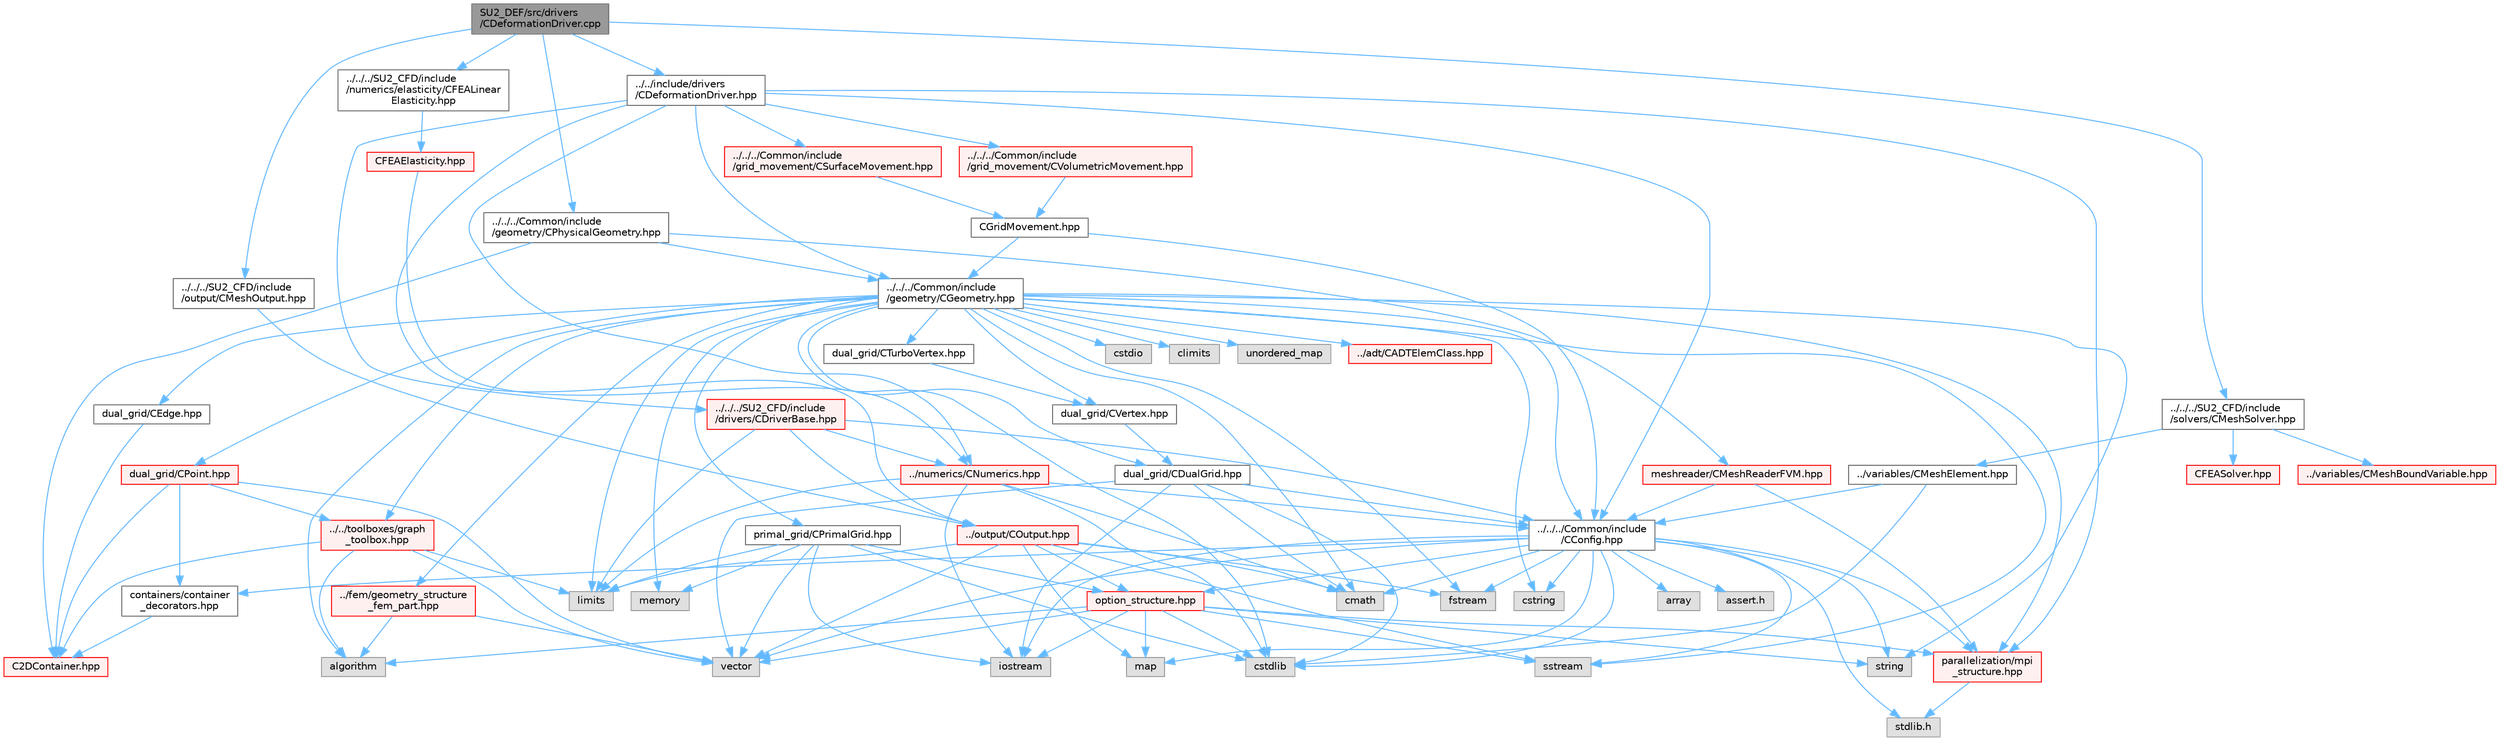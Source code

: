 digraph "SU2_DEF/src/drivers/CDeformationDriver.cpp"
{
 // LATEX_PDF_SIZE
  bgcolor="transparent";
  edge [fontname=Helvetica,fontsize=10,labelfontname=Helvetica,labelfontsize=10];
  node [fontname=Helvetica,fontsize=10,shape=box,height=0.2,width=0.4];
  Node1 [id="Node000001",label="SU2_DEF/src/drivers\l/CDeformationDriver.cpp",height=0.2,width=0.4,color="gray40", fillcolor="grey60", style="filled", fontcolor="black",tooltip="Main subroutines for driving the mesh deformation."];
  Node1 -> Node2 [id="edge1_Node000001_Node000002",color="steelblue1",style="solid",tooltip=" "];
  Node2 [id="Node000002",label="../../include/drivers\l/CDeformationDriver.hpp",height=0.2,width=0.4,color="grey40", fillcolor="white", style="filled",URL="$CDeformationDriver_8hpp.html",tooltip="Headers of the main subroutines for driving the mesh deformation."];
  Node2 -> Node3 [id="edge2_Node000002_Node000003",color="steelblue1",style="solid",tooltip=" "];
  Node3 [id="Node000003",label="../../../Common/include\l/CConfig.hpp",height=0.2,width=0.4,color="grey40", fillcolor="white", style="filled",URL="$CConfig_8hpp.html",tooltip="All the information about the definition of the physical problem. The subroutines and functions are i..."];
  Node3 -> Node4 [id="edge3_Node000003_Node000004",color="steelblue1",style="solid",tooltip=" "];
  Node4 [id="Node000004",label="parallelization/mpi\l_structure.hpp",height=0.2,width=0.4,color="red", fillcolor="#FFF0F0", style="filled",URL="$mpi__structure_8hpp.html",tooltip="Headers of the mpi interface for generalized datatypes. The subroutines and functions are in the mpi_..."];
  Node4 -> Node5 [id="edge4_Node000004_Node000005",color="steelblue1",style="solid",tooltip=" "];
  Node5 [id="Node000005",label="stdlib.h",height=0.2,width=0.4,color="grey60", fillcolor="#E0E0E0", style="filled",tooltip=" "];
  Node3 -> Node7 [id="edge5_Node000003_Node000007",color="steelblue1",style="solid",tooltip=" "];
  Node7 [id="Node000007",label="iostream",height=0.2,width=0.4,color="grey60", fillcolor="#E0E0E0", style="filled",tooltip=" "];
  Node3 -> Node17 [id="edge6_Node000003_Node000017",color="steelblue1",style="solid",tooltip=" "];
  Node17 [id="Node000017",label="cstdlib",height=0.2,width=0.4,color="grey60", fillcolor="#E0E0E0", style="filled",tooltip=" "];
  Node3 -> Node18 [id="edge7_Node000003_Node000018",color="steelblue1",style="solid",tooltip=" "];
  Node18 [id="Node000018",label="fstream",height=0.2,width=0.4,color="grey60", fillcolor="#E0E0E0", style="filled",tooltip=" "];
  Node3 -> Node19 [id="edge8_Node000003_Node000019",color="steelblue1",style="solid",tooltip=" "];
  Node19 [id="Node000019",label="sstream",height=0.2,width=0.4,color="grey60", fillcolor="#E0E0E0", style="filled",tooltip=" "];
  Node3 -> Node20 [id="edge9_Node000003_Node000020",color="steelblue1",style="solid",tooltip=" "];
  Node20 [id="Node000020",label="string",height=0.2,width=0.4,color="grey60", fillcolor="#E0E0E0", style="filled",tooltip=" "];
  Node3 -> Node21 [id="edge10_Node000003_Node000021",color="steelblue1",style="solid",tooltip=" "];
  Node21 [id="Node000021",label="cstring",height=0.2,width=0.4,color="grey60", fillcolor="#E0E0E0", style="filled",tooltip=" "];
  Node3 -> Node22 [id="edge11_Node000003_Node000022",color="steelblue1",style="solid",tooltip=" "];
  Node22 [id="Node000022",label="vector",height=0.2,width=0.4,color="grey60", fillcolor="#E0E0E0", style="filled",tooltip=" "];
  Node3 -> Node23 [id="edge12_Node000003_Node000023",color="steelblue1",style="solid",tooltip=" "];
  Node23 [id="Node000023",label="array",height=0.2,width=0.4,color="grey60", fillcolor="#E0E0E0", style="filled",tooltip=" "];
  Node3 -> Node5 [id="edge13_Node000003_Node000005",color="steelblue1",style="solid",tooltip=" "];
  Node3 -> Node24 [id="edge14_Node000003_Node000024",color="steelblue1",style="solid",tooltip=" "];
  Node24 [id="Node000024",label="cmath",height=0.2,width=0.4,color="grey60", fillcolor="#E0E0E0", style="filled",tooltip=" "];
  Node3 -> Node25 [id="edge15_Node000003_Node000025",color="steelblue1",style="solid",tooltip=" "];
  Node25 [id="Node000025",label="map",height=0.2,width=0.4,color="grey60", fillcolor="#E0E0E0", style="filled",tooltip=" "];
  Node3 -> Node26 [id="edge16_Node000003_Node000026",color="steelblue1",style="solid",tooltip=" "];
  Node26 [id="Node000026",label="assert.h",height=0.2,width=0.4,color="grey60", fillcolor="#E0E0E0", style="filled",tooltip=" "];
  Node3 -> Node27 [id="edge17_Node000003_Node000027",color="steelblue1",style="solid",tooltip=" "];
  Node27 [id="Node000027",label="option_structure.hpp",height=0.2,width=0.4,color="red", fillcolor="#FFF0F0", style="filled",URL="$option__structure_8hpp.html",tooltip="Defines classes for referencing options for easy input in CConfig."];
  Node27 -> Node4 [id="edge18_Node000027_Node000004",color="steelblue1",style="solid",tooltip=" "];
  Node27 -> Node7 [id="edge19_Node000027_Node000007",color="steelblue1",style="solid",tooltip=" "];
  Node27 -> Node19 [id="edge20_Node000027_Node000019",color="steelblue1",style="solid",tooltip=" "];
  Node27 -> Node20 [id="edge21_Node000027_Node000020",color="steelblue1",style="solid",tooltip=" "];
  Node27 -> Node22 [id="edge22_Node000027_Node000022",color="steelblue1",style="solid",tooltip=" "];
  Node27 -> Node25 [id="edge23_Node000027_Node000025",color="steelblue1",style="solid",tooltip=" "];
  Node27 -> Node17 [id="edge24_Node000027_Node000017",color="steelblue1",style="solid",tooltip=" "];
  Node27 -> Node28 [id="edge25_Node000027_Node000028",color="steelblue1",style="solid",tooltip=" "];
  Node28 [id="Node000028",label="algorithm",height=0.2,width=0.4,color="grey60", fillcolor="#E0E0E0", style="filled",tooltip=" "];
  Node3 -> Node30 [id="edge26_Node000003_Node000030",color="steelblue1",style="solid",tooltip=" "];
  Node30 [id="Node000030",label="containers/container\l_decorators.hpp",height=0.2,width=0.4,color="grey40", fillcolor="white", style="filled",URL="$container__decorators_8hpp.html",tooltip="Collection of small classes that decorate C2DContainer to augment its functionality,..."];
  Node30 -> Node31 [id="edge27_Node000030_Node000031",color="steelblue1",style="solid",tooltip=" "];
  Node31 [id="Node000031",label="C2DContainer.hpp",height=0.2,width=0.4,color="red", fillcolor="#FFF0F0", style="filled",URL="$C2DContainer_8hpp.html",tooltip="A templated vector/matrix object."];
  Node2 -> Node40 [id="edge28_Node000002_Node000040",color="steelblue1",style="solid",tooltip=" "];
  Node40 [id="Node000040",label="../../../Common/include\l/geometry/CGeometry.hpp",height=0.2,width=0.4,color="grey40", fillcolor="white", style="filled",URL="$CGeometry_8hpp.html",tooltip="Headers of the main subroutines for creating the geometrical structure. The subroutines and functions..."];
  Node40 -> Node41 [id="edge29_Node000040_Node000041",color="steelblue1",style="solid",tooltip=" "];
  Node41 [id="Node000041",label="limits",height=0.2,width=0.4,color="grey60", fillcolor="#E0E0E0", style="filled",tooltip=" "];
  Node40 -> Node4 [id="edge30_Node000040_Node000004",color="steelblue1",style="solid",tooltip=" "];
  Node40 -> Node20 [id="edge31_Node000040_Node000020",color="steelblue1",style="solid",tooltip=" "];
  Node40 -> Node18 [id="edge32_Node000040_Node000018",color="steelblue1",style="solid",tooltip=" "];
  Node40 -> Node19 [id="edge33_Node000040_Node000019",color="steelblue1",style="solid",tooltip=" "];
  Node40 -> Node24 [id="edge34_Node000040_Node000024",color="steelblue1",style="solid",tooltip=" "];
  Node40 -> Node28 [id="edge35_Node000040_Node000028",color="steelblue1",style="solid",tooltip=" "];
  Node40 -> Node21 [id="edge36_Node000040_Node000021",color="steelblue1",style="solid",tooltip=" "];
  Node40 -> Node9 [id="edge37_Node000040_Node000009",color="steelblue1",style="solid",tooltip=" "];
  Node9 [id="Node000009",label="cstdio",height=0.2,width=0.4,color="grey60", fillcolor="#E0E0E0", style="filled",tooltip=" "];
  Node40 -> Node17 [id="edge38_Node000040_Node000017",color="steelblue1",style="solid",tooltip=" "];
  Node40 -> Node42 [id="edge39_Node000040_Node000042",color="steelblue1",style="solid",tooltip=" "];
  Node42 [id="Node000042",label="climits",height=0.2,width=0.4,color="grey60", fillcolor="#E0E0E0", style="filled",tooltip=" "];
  Node40 -> Node43 [id="edge40_Node000040_Node000043",color="steelblue1",style="solid",tooltip=" "];
  Node43 [id="Node000043",label="memory",height=0.2,width=0.4,color="grey60", fillcolor="#E0E0E0", style="filled",tooltip=" "];
  Node40 -> Node44 [id="edge41_Node000040_Node000044",color="steelblue1",style="solid",tooltip=" "];
  Node44 [id="Node000044",label="unordered_map",height=0.2,width=0.4,color="grey60", fillcolor="#E0E0E0", style="filled",tooltip=" "];
  Node40 -> Node45 [id="edge42_Node000040_Node000045",color="steelblue1",style="solid",tooltip=" "];
  Node45 [id="Node000045",label="primal_grid/CPrimalGrid.hpp",height=0.2,width=0.4,color="grey40", fillcolor="white", style="filled",URL="$CPrimalGrid_8hpp.html",tooltip="Headers of the main subroutines for storing the primal grid structure. The subroutines and functions ..."];
  Node45 -> Node7 [id="edge43_Node000045_Node000007",color="steelblue1",style="solid",tooltip=" "];
  Node45 -> Node22 [id="edge44_Node000045_Node000022",color="steelblue1",style="solid",tooltip=" "];
  Node45 -> Node41 [id="edge45_Node000045_Node000041",color="steelblue1",style="solid",tooltip=" "];
  Node45 -> Node17 [id="edge46_Node000045_Node000017",color="steelblue1",style="solid",tooltip=" "];
  Node45 -> Node43 [id="edge47_Node000045_Node000043",color="steelblue1",style="solid",tooltip=" "];
  Node45 -> Node27 [id="edge48_Node000045_Node000027",color="steelblue1",style="solid",tooltip=" "];
  Node40 -> Node46 [id="edge49_Node000040_Node000046",color="steelblue1",style="solid",tooltip=" "];
  Node46 [id="Node000046",label="dual_grid/CDualGrid.hpp",height=0.2,width=0.4,color="grey40", fillcolor="white", style="filled",URL="$CDualGrid_8hpp.html",tooltip="Headers of the main subroutines for doing the complete dual grid structure. The subroutines and funct..."];
  Node46 -> Node24 [id="edge50_Node000046_Node000024",color="steelblue1",style="solid",tooltip=" "];
  Node46 -> Node7 [id="edge51_Node000046_Node000007",color="steelblue1",style="solid",tooltip=" "];
  Node46 -> Node17 [id="edge52_Node000046_Node000017",color="steelblue1",style="solid",tooltip=" "];
  Node46 -> Node22 [id="edge53_Node000046_Node000022",color="steelblue1",style="solid",tooltip=" "];
  Node46 -> Node3 [id="edge54_Node000046_Node000003",color="steelblue1",style="solid",tooltip=" "];
  Node40 -> Node47 [id="edge55_Node000040_Node000047",color="steelblue1",style="solid",tooltip=" "];
  Node47 [id="Node000047",label="dual_grid/CPoint.hpp",height=0.2,width=0.4,color="red", fillcolor="#FFF0F0", style="filled",URL="$CPoint_8hpp.html",tooltip="Declaration of the point class that stores geometric and adjacency information for dual control volum..."];
  Node47 -> Node31 [id="edge56_Node000047_Node000031",color="steelblue1",style="solid",tooltip=" "];
  Node47 -> Node30 [id="edge57_Node000047_Node000030",color="steelblue1",style="solid",tooltip=" "];
  Node47 -> Node48 [id="edge58_Node000047_Node000048",color="steelblue1",style="solid",tooltip=" "];
  Node48 [id="Node000048",label="../../toolboxes/graph\l_toolbox.hpp",height=0.2,width=0.4,color="red", fillcolor="#FFF0F0", style="filled",URL="$graph__toolbox_8hpp.html",tooltip="Functions and classes to build/represent sparse graphs or sparse patterns."];
  Node48 -> Node31 [id="edge59_Node000048_Node000031",color="steelblue1",style="solid",tooltip=" "];
  Node48 -> Node22 [id="edge60_Node000048_Node000022",color="steelblue1",style="solid",tooltip=" "];
  Node48 -> Node41 [id="edge61_Node000048_Node000041",color="steelblue1",style="solid",tooltip=" "];
  Node48 -> Node28 [id="edge62_Node000048_Node000028",color="steelblue1",style="solid",tooltip=" "];
  Node47 -> Node22 [id="edge63_Node000047_Node000022",color="steelblue1",style="solid",tooltip=" "];
  Node40 -> Node52 [id="edge64_Node000040_Node000052",color="steelblue1",style="solid",tooltip=" "];
  Node52 [id="Node000052",label="dual_grid/CEdge.hpp",height=0.2,width=0.4,color="grey40", fillcolor="white", style="filled",URL="$CEdge_8hpp.html",tooltip="Declaration of the edge class CEdge.cpp file."];
  Node52 -> Node31 [id="edge65_Node000052_Node000031",color="steelblue1",style="solid",tooltip=" "];
  Node40 -> Node53 [id="edge66_Node000040_Node000053",color="steelblue1",style="solid",tooltip=" "];
  Node53 [id="Node000053",label="dual_grid/CVertex.hpp",height=0.2,width=0.4,color="grey40", fillcolor="white", style="filled",URL="$CVertex_8hpp.html",tooltip="Headers of the main subroutines for doing the complete dual grid structure. The subroutines and funct..."];
  Node53 -> Node46 [id="edge67_Node000053_Node000046",color="steelblue1",style="solid",tooltip=" "];
  Node40 -> Node54 [id="edge68_Node000040_Node000054",color="steelblue1",style="solid",tooltip=" "];
  Node54 [id="Node000054",label="dual_grid/CTurboVertex.hpp",height=0.2,width=0.4,color="grey40", fillcolor="white", style="filled",URL="$CTurboVertex_8hpp.html",tooltip="Headers of the main subroutines for doing the complete dual grid structure. The subroutines and funct..."];
  Node54 -> Node53 [id="edge69_Node000054_Node000053",color="steelblue1",style="solid",tooltip=" "];
  Node40 -> Node3 [id="edge70_Node000040_Node000003",color="steelblue1",style="solid",tooltip=" "];
  Node40 -> Node55 [id="edge71_Node000040_Node000055",color="steelblue1",style="solid",tooltip=" "];
  Node55 [id="Node000055",label="../fem/geometry_structure\l_fem_part.hpp",height=0.2,width=0.4,color="red", fillcolor="#FFF0F0", style="filled",URL="$geometry__structure__fem__part_8hpp.html",tooltip="Helper classes for the Fluid FEM solver."];
  Node55 -> Node22 [id="edge72_Node000055_Node000022",color="steelblue1",style="solid",tooltip=" "];
  Node55 -> Node28 [id="edge73_Node000055_Node000028",color="steelblue1",style="solid",tooltip=" "];
  Node40 -> Node48 [id="edge74_Node000040_Node000048",color="steelblue1",style="solid",tooltip=" "];
  Node40 -> Node56 [id="edge75_Node000040_Node000056",color="steelblue1",style="solid",tooltip=" "];
  Node56 [id="Node000056",label="../adt/CADTElemClass.hpp",height=0.2,width=0.4,color="red", fillcolor="#FFF0F0", style="filled",URL="$CADTElemClass_8hpp.html",tooltip="Class for storing an ADT of (linear) elements in an arbitrary number of dimensions."];
  Node2 -> Node60 [id="edge76_Node000002_Node000060",color="steelblue1",style="solid",tooltip=" "];
  Node60 [id="Node000060",label="../../../Common/include\l/grid_movement/CSurfaceMovement.hpp",height=0.2,width=0.4,color="red", fillcolor="#FFF0F0", style="filled",URL="$CSurfaceMovement_8hpp.html",tooltip="Headers of the CSurfaceMovement class."];
  Node60 -> Node61 [id="edge77_Node000060_Node000061",color="steelblue1",style="solid",tooltip=" "];
  Node61 [id="Node000061",label="CGridMovement.hpp",height=0.2,width=0.4,color="grey40", fillcolor="white", style="filled",URL="$CGridMovement_8hpp.html",tooltip="Headers of the CGridMovement class."];
  Node61 -> Node40 [id="edge78_Node000061_Node000040",color="steelblue1",style="solid",tooltip=" "];
  Node61 -> Node3 [id="edge79_Node000061_Node000003",color="steelblue1",style="solid",tooltip=" "];
  Node2 -> Node64 [id="edge80_Node000002_Node000064",color="steelblue1",style="solid",tooltip=" "];
  Node64 [id="Node000064",label="../../../Common/include\l/grid_movement/CVolumetricMovement.hpp",height=0.2,width=0.4,color="red", fillcolor="#FFF0F0", style="filled",URL="$CVolumetricMovement_8hpp.html",tooltip="Headers of the CVolumetricMovement class."];
  Node64 -> Node61 [id="edge81_Node000064_Node000061",color="steelblue1",style="solid",tooltip=" "];
  Node2 -> Node4 [id="edge82_Node000002_Node000004",color="steelblue1",style="solid",tooltip=" "];
  Node2 -> Node71 [id="edge83_Node000002_Node000071",color="steelblue1",style="solid",tooltip=" "];
  Node71 [id="Node000071",label="../../../SU2_CFD/include\l/drivers/CDriverBase.hpp",height=0.2,width=0.4,color="red", fillcolor="#FFF0F0", style="filled",URL="$CDriverBase_8hpp.html",tooltip="Base class for all drivers."];
  Node71 -> Node41 [id="edge84_Node000071_Node000041",color="steelblue1",style="solid",tooltip=" "];
  Node71 -> Node3 [id="edge85_Node000071_Node000003",color="steelblue1",style="solid",tooltip=" "];
  Node71 -> Node73 [id="edge86_Node000071_Node000073",color="steelblue1",style="solid",tooltip=" "];
  Node73 [id="Node000073",label="../numerics/CNumerics.hpp",height=0.2,width=0.4,color="red", fillcolor="#FFF0F0", style="filled",URL="$CNumerics_8hpp.html",tooltip="Declaration of the base numerics class, the implementation is in the CNumerics.cpp file."];
  Node73 -> Node24 [id="edge87_Node000073_Node000024",color="steelblue1",style="solid",tooltip=" "];
  Node73 -> Node7 [id="edge88_Node000073_Node000007",color="steelblue1",style="solid",tooltip=" "];
  Node73 -> Node41 [id="edge89_Node000073_Node000041",color="steelblue1",style="solid",tooltip=" "];
  Node73 -> Node17 [id="edge90_Node000073_Node000017",color="steelblue1",style="solid",tooltip=" "];
  Node73 -> Node3 [id="edge91_Node000073_Node000003",color="steelblue1",style="solid",tooltip=" "];
  Node71 -> Node75 [id="edge92_Node000071_Node000075",color="steelblue1",style="solid",tooltip=" "];
  Node75 [id="Node000075",label="../output/COutput.hpp",height=0.2,width=0.4,color="red", fillcolor="#FFF0F0", style="filled",URL="$COutput_8hpp.html",tooltip="Headers of the output class."];
  Node75 -> Node18 [id="edge93_Node000075_Node000018",color="steelblue1",style="solid",tooltip=" "];
  Node75 -> Node24 [id="edge94_Node000075_Node000024",color="steelblue1",style="solid",tooltip=" "];
  Node75 -> Node25 [id="edge95_Node000075_Node000025",color="steelblue1",style="solid",tooltip=" "];
  Node75 -> Node19 [id="edge96_Node000075_Node000019",color="steelblue1",style="solid",tooltip=" "];
  Node75 -> Node41 [id="edge97_Node000075_Node000041",color="steelblue1",style="solid",tooltip=" "];
  Node75 -> Node22 [id="edge98_Node000075_Node000022",color="steelblue1",style="solid",tooltip=" "];
  Node75 -> Node27 [id="edge99_Node000075_Node000027",color="steelblue1",style="solid",tooltip=" "];
  Node2 -> Node73 [id="edge100_Node000002_Node000073",color="steelblue1",style="solid",tooltip=" "];
  Node2 -> Node75 [id="edge101_Node000002_Node000075",color="steelblue1",style="solid",tooltip=" "];
  Node1 -> Node97 [id="edge102_Node000001_Node000097",color="steelblue1",style="solid",tooltip=" "];
  Node97 [id="Node000097",label="../../../Common/include\l/geometry/CPhysicalGeometry.hpp",height=0.2,width=0.4,color="grey40", fillcolor="white", style="filled",URL="$CPhysicalGeometry_8hpp.html",tooltip="Headers of the physical geometry class used to read meshes from file."];
  Node97 -> Node40 [id="edge103_Node000097_Node000040",color="steelblue1",style="solid",tooltip=" "];
  Node97 -> Node98 [id="edge104_Node000097_Node000098",color="steelblue1",style="solid",tooltip=" "];
  Node98 [id="Node000098",label="meshreader/CMeshReaderFVM.hpp",height=0.2,width=0.4,color="red", fillcolor="#FFF0F0", style="filled",URL="$CMeshReaderFVM_8hpp.html",tooltip="Header file for the class CMeshReaderFVM. The implementations are in the CMeshReaderFVM...."];
  Node98 -> Node4 [id="edge105_Node000098_Node000004",color="steelblue1",style="solid",tooltip=" "];
  Node98 -> Node3 [id="edge106_Node000098_Node000003",color="steelblue1",style="solid",tooltip=" "];
  Node97 -> Node31 [id="edge107_Node000097_Node000031",color="steelblue1",style="solid",tooltip=" "];
  Node1 -> Node100 [id="edge108_Node000001_Node000100",color="steelblue1",style="solid",tooltip=" "];
  Node100 [id="Node000100",label="../../../SU2_CFD/include\l/numerics/elasticity/CFEALinear\lElasticity.hpp",height=0.2,width=0.4,color="grey40", fillcolor="white", style="filled",URL="$CFEALinearElasticity_8hpp.html",tooltip="Declaration and inlines of the linear elasticity FE numerics class."];
  Node100 -> Node101 [id="edge109_Node000100_Node000101",color="steelblue1",style="solid",tooltip=" "];
  Node101 [id="Node000101",label="CFEAElasticity.hpp",height=0.2,width=0.4,color="red", fillcolor="#FFF0F0", style="filled",URL="$CFEAElasticity_8hpp.html",tooltip="Declaration and inlines of the base class for elasticity problems."];
  Node101 -> Node73 [id="edge110_Node000101_Node000073",color="steelblue1",style="solid",tooltip=" "];
  Node1 -> Node105 [id="edge111_Node000001_Node000105",color="steelblue1",style="solid",tooltip=" "];
  Node105 [id="Node000105",label="../../../SU2_CFD/include\l/output/CMeshOutput.hpp",height=0.2,width=0.4,color="grey40", fillcolor="white", style="filled",URL="$CMeshOutput_8hpp.html",tooltip="Headers of the mesh output."];
  Node105 -> Node75 [id="edge112_Node000105_Node000075",color="steelblue1",style="solid",tooltip=" "];
  Node1 -> Node106 [id="edge113_Node000001_Node000106",color="steelblue1",style="solid",tooltip=" "];
  Node106 [id="Node000106",label="../../../SU2_CFD/include\l/solvers/CMeshSolver.hpp",height=0.2,width=0.4,color="grey40", fillcolor="white", style="filled",URL="$CMeshSolver_8hpp.html",tooltip="Declaration and inlines of the class to compute the the discrete adjoint of the linear-elastic mesh s..."];
  Node106 -> Node107 [id="edge114_Node000106_Node000107",color="steelblue1",style="solid",tooltip=" "];
  Node107 [id="Node000107",label="CFEASolver.hpp",height=0.2,width=0.4,color="red", fillcolor="#FFF0F0", style="filled",URL="$CFEASolver_8hpp.html",tooltip="Finite element solver for elasticity problems."];
  Node106 -> Node110 [id="edge115_Node000106_Node000110",color="steelblue1",style="solid",tooltip=" "];
  Node110 [id="Node000110",label="../variables/CMeshBoundVariable.hpp",height=0.2,width=0.4,color="red", fillcolor="#FFF0F0", style="filled",URL="$CMeshBoundVariable_8hpp.html",tooltip="Declaration and inlines of the class to define the variables of the mesh movement at the moving bound..."];
  Node106 -> Node113 [id="edge116_Node000106_Node000113",color="steelblue1",style="solid",tooltip=" "];
  Node113 [id="Node000113",label="../variables/CMeshElement.hpp",height=0.2,width=0.4,color="grey40", fillcolor="white", style="filled",URL="$CMeshElement_8hpp.html",tooltip="Declaration and inlines of the class to define the variables of the mesh movement."];
  Node113 -> Node17 [id="edge117_Node000113_Node000017",color="steelblue1",style="solid",tooltip=" "];
  Node113 -> Node3 [id="edge118_Node000113_Node000003",color="steelblue1",style="solid",tooltip=" "];
}
